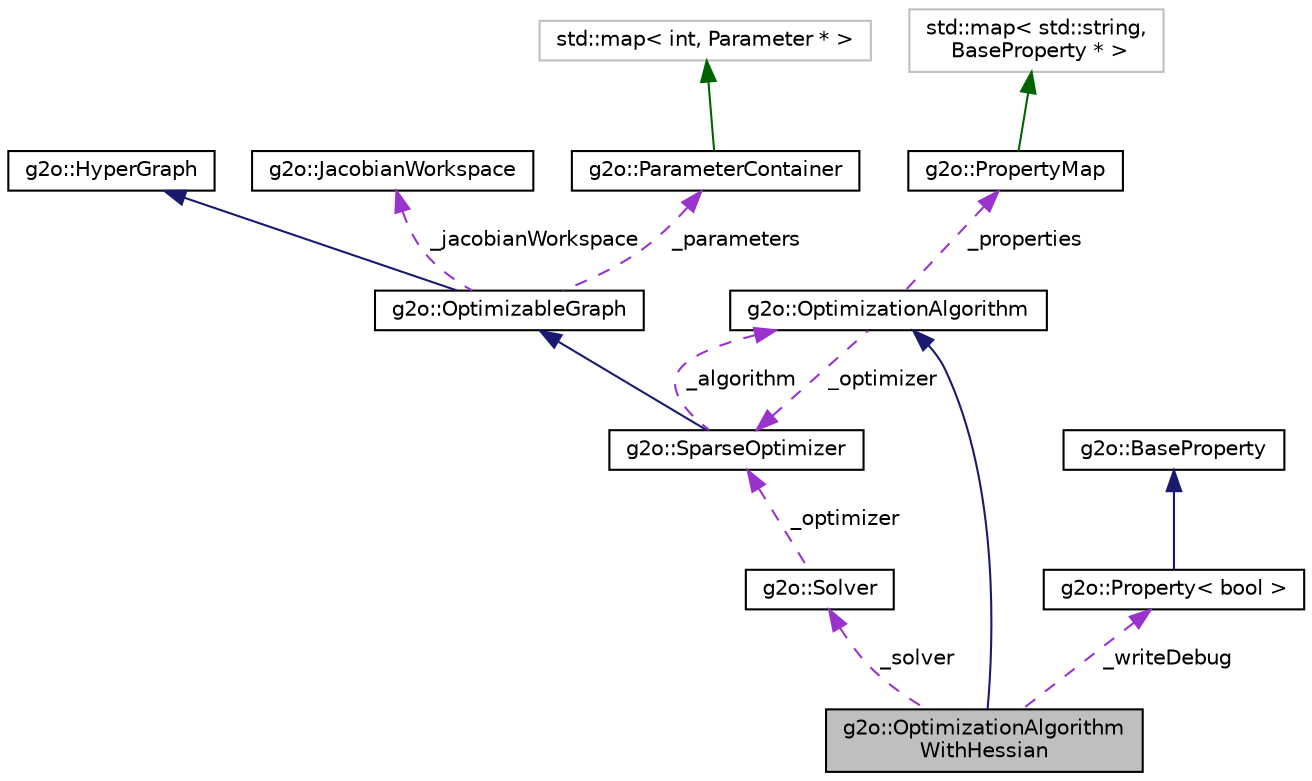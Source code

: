 digraph "g2o::OptimizationAlgorithmWithHessian"
{
  edge [fontname="Helvetica",fontsize="10",labelfontname="Helvetica",labelfontsize="10"];
  node [fontname="Helvetica",fontsize="10",shape=record];
  Node1 [label="g2o::OptimizationAlgorithm\lWithHessian",height=0.2,width=0.4,color="black", fillcolor="grey75", style="filled", fontcolor="black"];
  Node2 -> Node1 [dir="back",color="midnightblue",fontsize="10",style="solid"];
  Node2 [label="g2o::OptimizationAlgorithm",height=0.2,width=0.4,color="black", fillcolor="white", style="filled",URL="$classg2o_1_1OptimizationAlgorithm.html",tooltip="Generic interface for a non-linear solver operating on a graph. "];
  Node3 -> Node2 [dir="back",color="darkorchid3",fontsize="10",style="dashed",label=" _properties" ];
  Node3 [label="g2o::PropertyMap",height=0.2,width=0.4,color="black", fillcolor="white", style="filled",URL="$classg2o_1_1PropertyMap.html",tooltip="a collection of properties mapping from name to the property itself "];
  Node4 -> Node3 [dir="back",color="darkgreen",fontsize="10",style="solid"];
  Node4 [label="std::map\< std::string,\l BaseProperty * \>",height=0.2,width=0.4,color="grey75", fillcolor="white", style="filled"];
  Node5 -> Node2 [dir="back",color="darkorchid3",fontsize="10",style="dashed",label=" _optimizer" ];
  Node5 [label="g2o::SparseOptimizer",height=0.2,width=0.4,color="black", fillcolor="white", style="filled",URL="$classg2o_1_1SparseOptimizer.html"];
  Node6 -> Node5 [dir="back",color="midnightblue",fontsize="10",style="solid"];
  Node6 [label="g2o::OptimizableGraph",height=0.2,width=0.4,color="black", fillcolor="white", style="filled",URL="$structg2o_1_1OptimizableGraph.html"];
  Node7 -> Node6 [dir="back",color="midnightblue",fontsize="10",style="solid"];
  Node7 [label="g2o::HyperGraph",height=0.2,width=0.4,color="black", fillcolor="white", style="filled",URL="$classg2o_1_1HyperGraph.html"];
  Node8 -> Node6 [dir="back",color="darkorchid3",fontsize="10",style="dashed",label=" _jacobianWorkspace" ];
  Node8 [label="g2o::JacobianWorkspace",height=0.2,width=0.4,color="black", fillcolor="white", style="filled",URL="$classg2o_1_1JacobianWorkspace.html",tooltip="provide memory workspace for computing the Jacobians "];
  Node9 -> Node6 [dir="back",color="darkorchid3",fontsize="10",style="dashed",label=" _parameters" ];
  Node9 [label="g2o::ParameterContainer",height=0.2,width=0.4,color="black", fillcolor="white", style="filled",URL="$classg2o_1_1ParameterContainer.html",tooltip="map id to parameters "];
  Node10 -> Node9 [dir="back",color="darkgreen",fontsize="10",style="solid"];
  Node10 [label="std::map\< int, Parameter * \>",height=0.2,width=0.4,color="grey75", fillcolor="white", style="filled"];
  Node2 -> Node5 [dir="back",color="darkorchid3",fontsize="10",style="dashed",label=" _algorithm" ];
  Node11 -> Node1 [dir="back",color="darkorchid3",fontsize="10",style="dashed",label=" _solver" ];
  Node11 [label="g2o::Solver",height=0.2,width=0.4,color="black", fillcolor="white", style="filled",URL="$classg2o_1_1Solver.html",tooltip="Generic interface for a sparse solver operating on a graph which solves one iteration of the lineariz..."];
  Node5 -> Node11 [dir="back",color="darkorchid3",fontsize="10",style="dashed",label=" _optimizer" ];
  Node12 -> Node1 [dir="back",color="darkorchid3",fontsize="10",style="dashed",label=" _writeDebug" ];
  Node12 [label="g2o::Property\< bool \>",height=0.2,width=0.4,color="black", fillcolor="white", style="filled",URL="$classg2o_1_1Property.html"];
  Node13 -> Node12 [dir="back",color="midnightblue",fontsize="10",style="solid"];
  Node13 [label="g2o::BaseProperty",height=0.2,width=0.4,color="black", fillcolor="white", style="filled",URL="$classg2o_1_1BaseProperty.html"];
}
